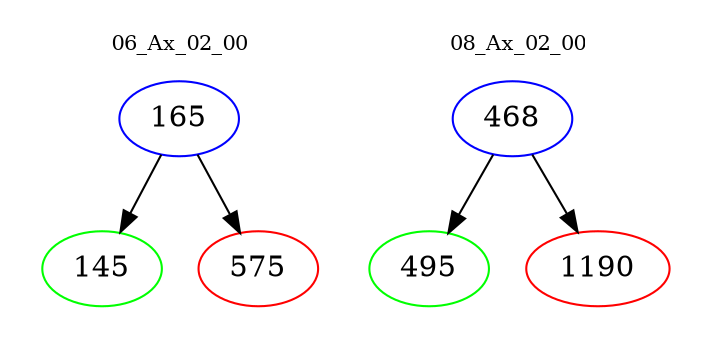 digraph{
subgraph cluster_0 {
color = white
label = "06_Ax_02_00";
fontsize=10;
T0_165 [label="165", color="blue"]
T0_165 -> T0_145 [color="black"]
T0_145 [label="145", color="green"]
T0_165 -> T0_575 [color="black"]
T0_575 [label="575", color="red"]
}
subgraph cluster_1 {
color = white
label = "08_Ax_02_00";
fontsize=10;
T1_468 [label="468", color="blue"]
T1_468 -> T1_495 [color="black"]
T1_495 [label="495", color="green"]
T1_468 -> T1_1190 [color="black"]
T1_1190 [label="1190", color="red"]
}
}
